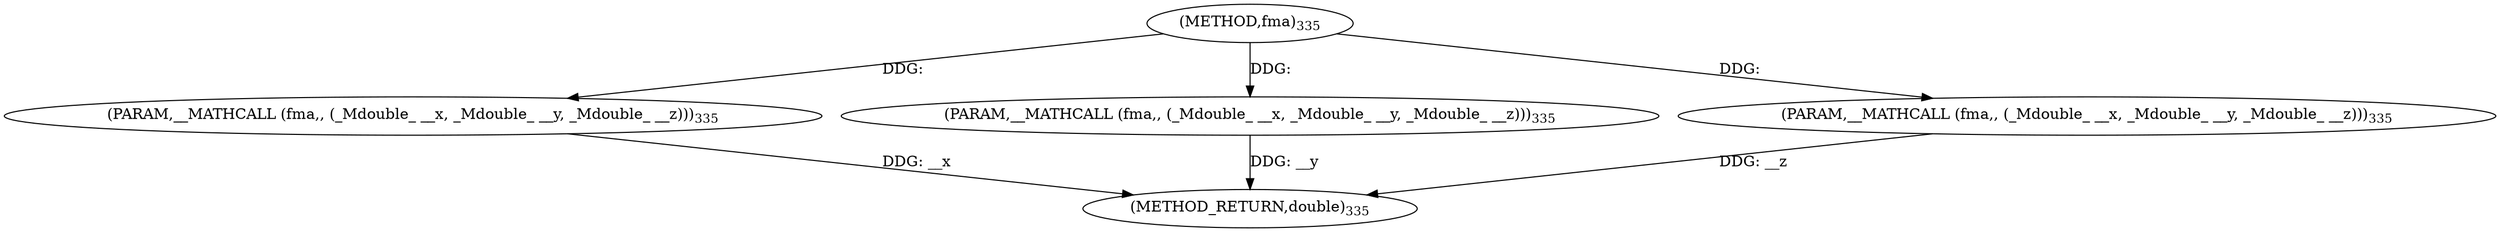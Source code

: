 digraph "fma" {  
"6431" [label = <(METHOD,fma)<SUB>335</SUB>> ]
"6435" [label = <(METHOD_RETURN,double)<SUB>335</SUB>> ]
"6432" [label = <(PARAM,__MATHCALL (fma,, (_Mdouble_ __x, _Mdouble_ __y, _Mdouble_ __z)))<SUB>335</SUB>> ]
"6433" [label = <(PARAM,__MATHCALL (fma,, (_Mdouble_ __x, _Mdouble_ __y, _Mdouble_ __z)))<SUB>335</SUB>> ]
"6434" [label = <(PARAM,__MATHCALL (fma,, (_Mdouble_ __x, _Mdouble_ __y, _Mdouble_ __z)))<SUB>335</SUB>> ]
  "6432" -> "6435"  [ label = "DDG: __x"] 
  "6433" -> "6435"  [ label = "DDG: __y"] 
  "6434" -> "6435"  [ label = "DDG: __z"] 
  "6431" -> "6432"  [ label = "DDG: "] 
  "6431" -> "6433"  [ label = "DDG: "] 
  "6431" -> "6434"  [ label = "DDG: "] 
}
